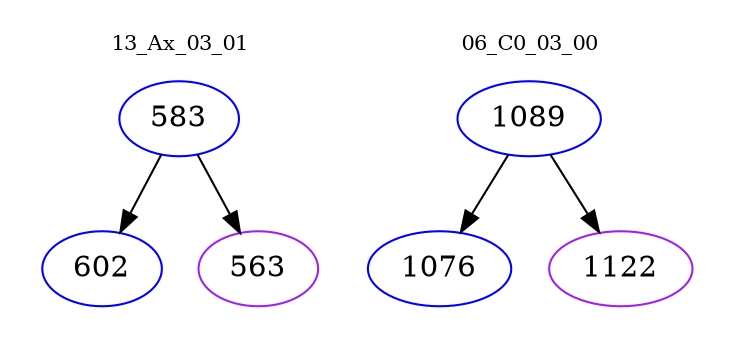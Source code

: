 digraph{
subgraph cluster_0 {
color = white
label = "13_Ax_03_01";
fontsize=10;
T0_583 [label="583", color="blue"]
T0_583 -> T0_602 [color="black"]
T0_602 [label="602", color="blue"]
T0_583 -> T0_563 [color="black"]
T0_563 [label="563", color="purple"]
}
subgraph cluster_1 {
color = white
label = "06_C0_03_00";
fontsize=10;
T1_1089 [label="1089", color="blue"]
T1_1089 -> T1_1076 [color="black"]
T1_1076 [label="1076", color="blue"]
T1_1089 -> T1_1122 [color="black"]
T1_1122 [label="1122", color="purple"]
}
}
